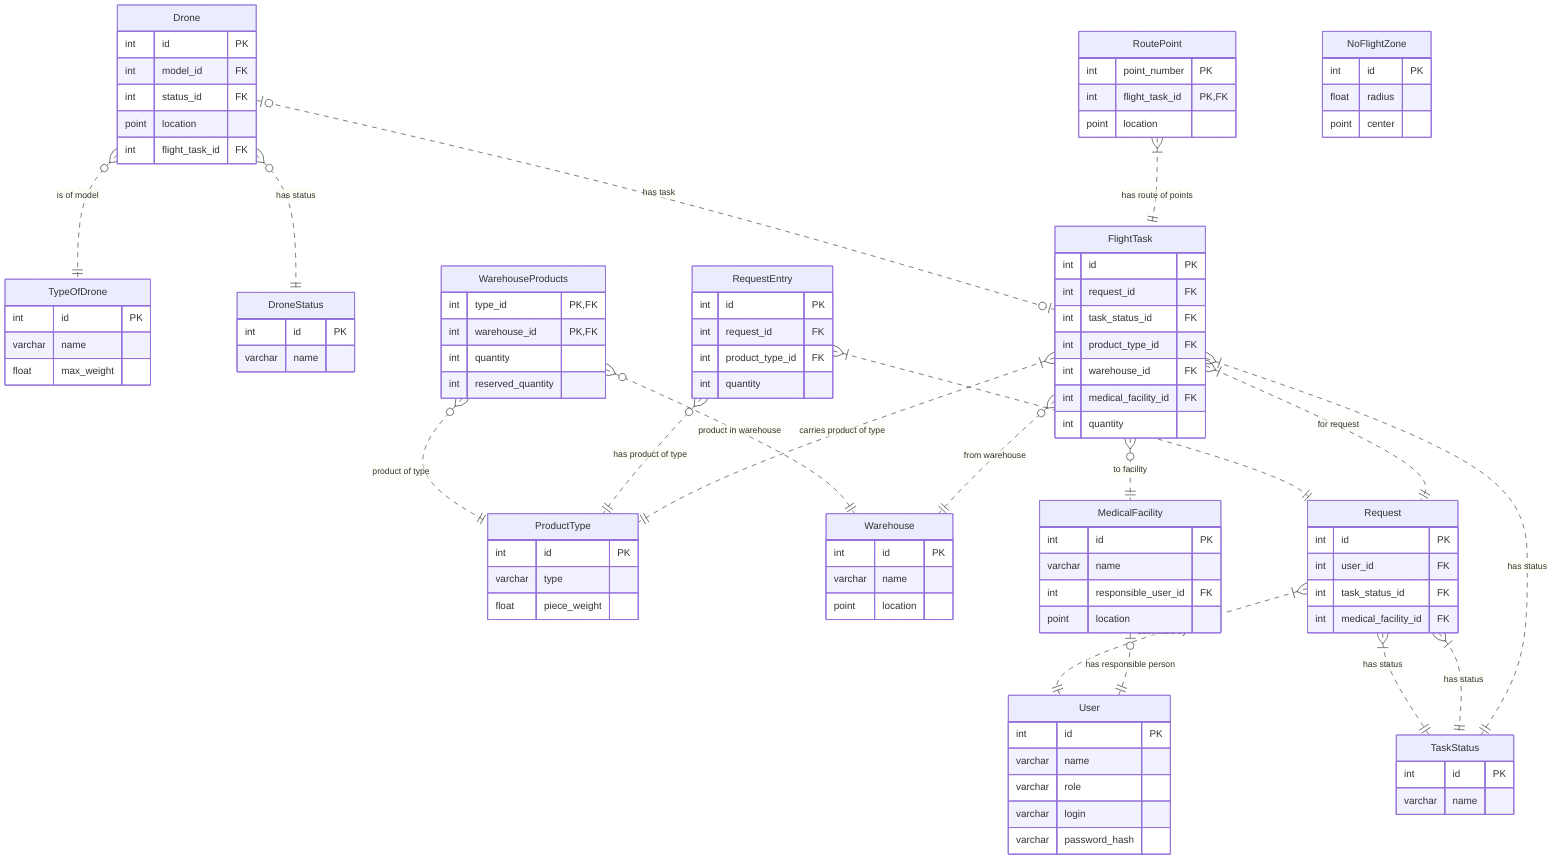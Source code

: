 erDiagram
  Drone {
    int id PK
    int model_id FK
    int status_id FK 
    point location
    int flight_task_id FK
  }
  TypeOfDrone {
    int id PK
    varchar name
    float max_weight
  }
  DroneStatus {
    int id PK
    varchar name
  }


  ProductType {
    int id PK
    varchar type
    float piece_weight
  }
  Warehouse {
    int id PK
    varchar name
    point location
  }
  WarehouseProducts {
    int type_id PK,FK
    int warehouse_id PK,FK
    int quantity
    int reserved_quantity
  }

  TaskStatus {
    int id PK
    varchar name
  }
  Request {
    int id PK
    int user_id FK
    int task_status_id FK
    int medical_facility_id FK    
  }
  RequestEntry {
    int id PK
    int request_id FK
    int product_type_id FK
    int quantity 
  }
  FlightTask {
    int id PK
    int request_id FK
    int task_status_id FK
    int product_type_id FK
    int warehouse_id FK
    int medical_facility_id FK
    int quantity 
  }
  RoutePoint {
    int point_number PK
    int flight_task_id PK,FK
    point location
  }

  MedicalFacility {
    int id PK
    varchar name
    int responsible_user_id FK
    point location
  }

  User {
    int id PK
    varchar name
    varchar role
    varchar login
    varchar password_hash
  }

  NoFlightZone {
    int id PK
    float radius
    point center
  }

  Drone }o..|| TypeOfDrone : "is of model"
  Drone }o..|| DroneStatus : "has status"
  Drone |o..o| FlightTask : "has task"
  WarehouseProducts }o..|| ProductType : "product of type"
  WarehouseProducts }o..|| Warehouse : "product in warehouse"
  Request }|..|| User : "submitted by"
  Request }|..|| TaskStatus : "has status"
  Request }|..|| TaskStatus : "has status"

  RequestEntry }|..|| Request : "contains"
  RequestEntry }o..|| ProductType : "has product of type"
  FlightTask }|..|| Request : "for request"
  FlightTask }|..|| TaskStatus : "has status"
  FlightTask }|..|| ProductType : "carries product of type"
  FlightTask }o..|| Warehouse : "from warehouse"
  FlightTask }o..|| MedicalFacility : "to facility"
  RoutePoint }|..|| FlightTask : "has route of points"
  MedicalFacility o|..|| User : "has responsible person"